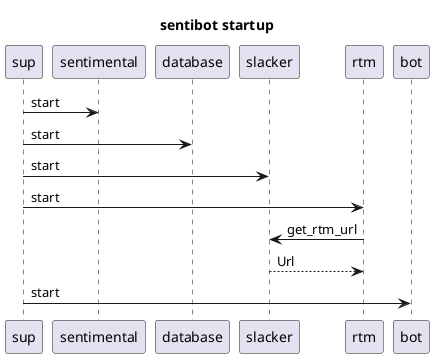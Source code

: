 @startuml

title sentibot startup

sup -> sentimental : start
sup -> database : start
sup -> slacker : start
sup -> rtm : start
rtm -> slacker : get_rtm_url
slacker --> rtm : Url
sup -> bot : start

@enduml
